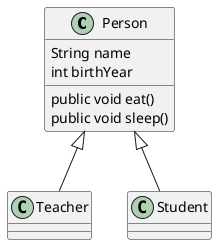 ```uml
@startuml
Class Person {
    String name
    int birthYear

    public void eat()
    public void sleep()
}

Person <|-- Teacher
Person <|-- Student
@enduml
```